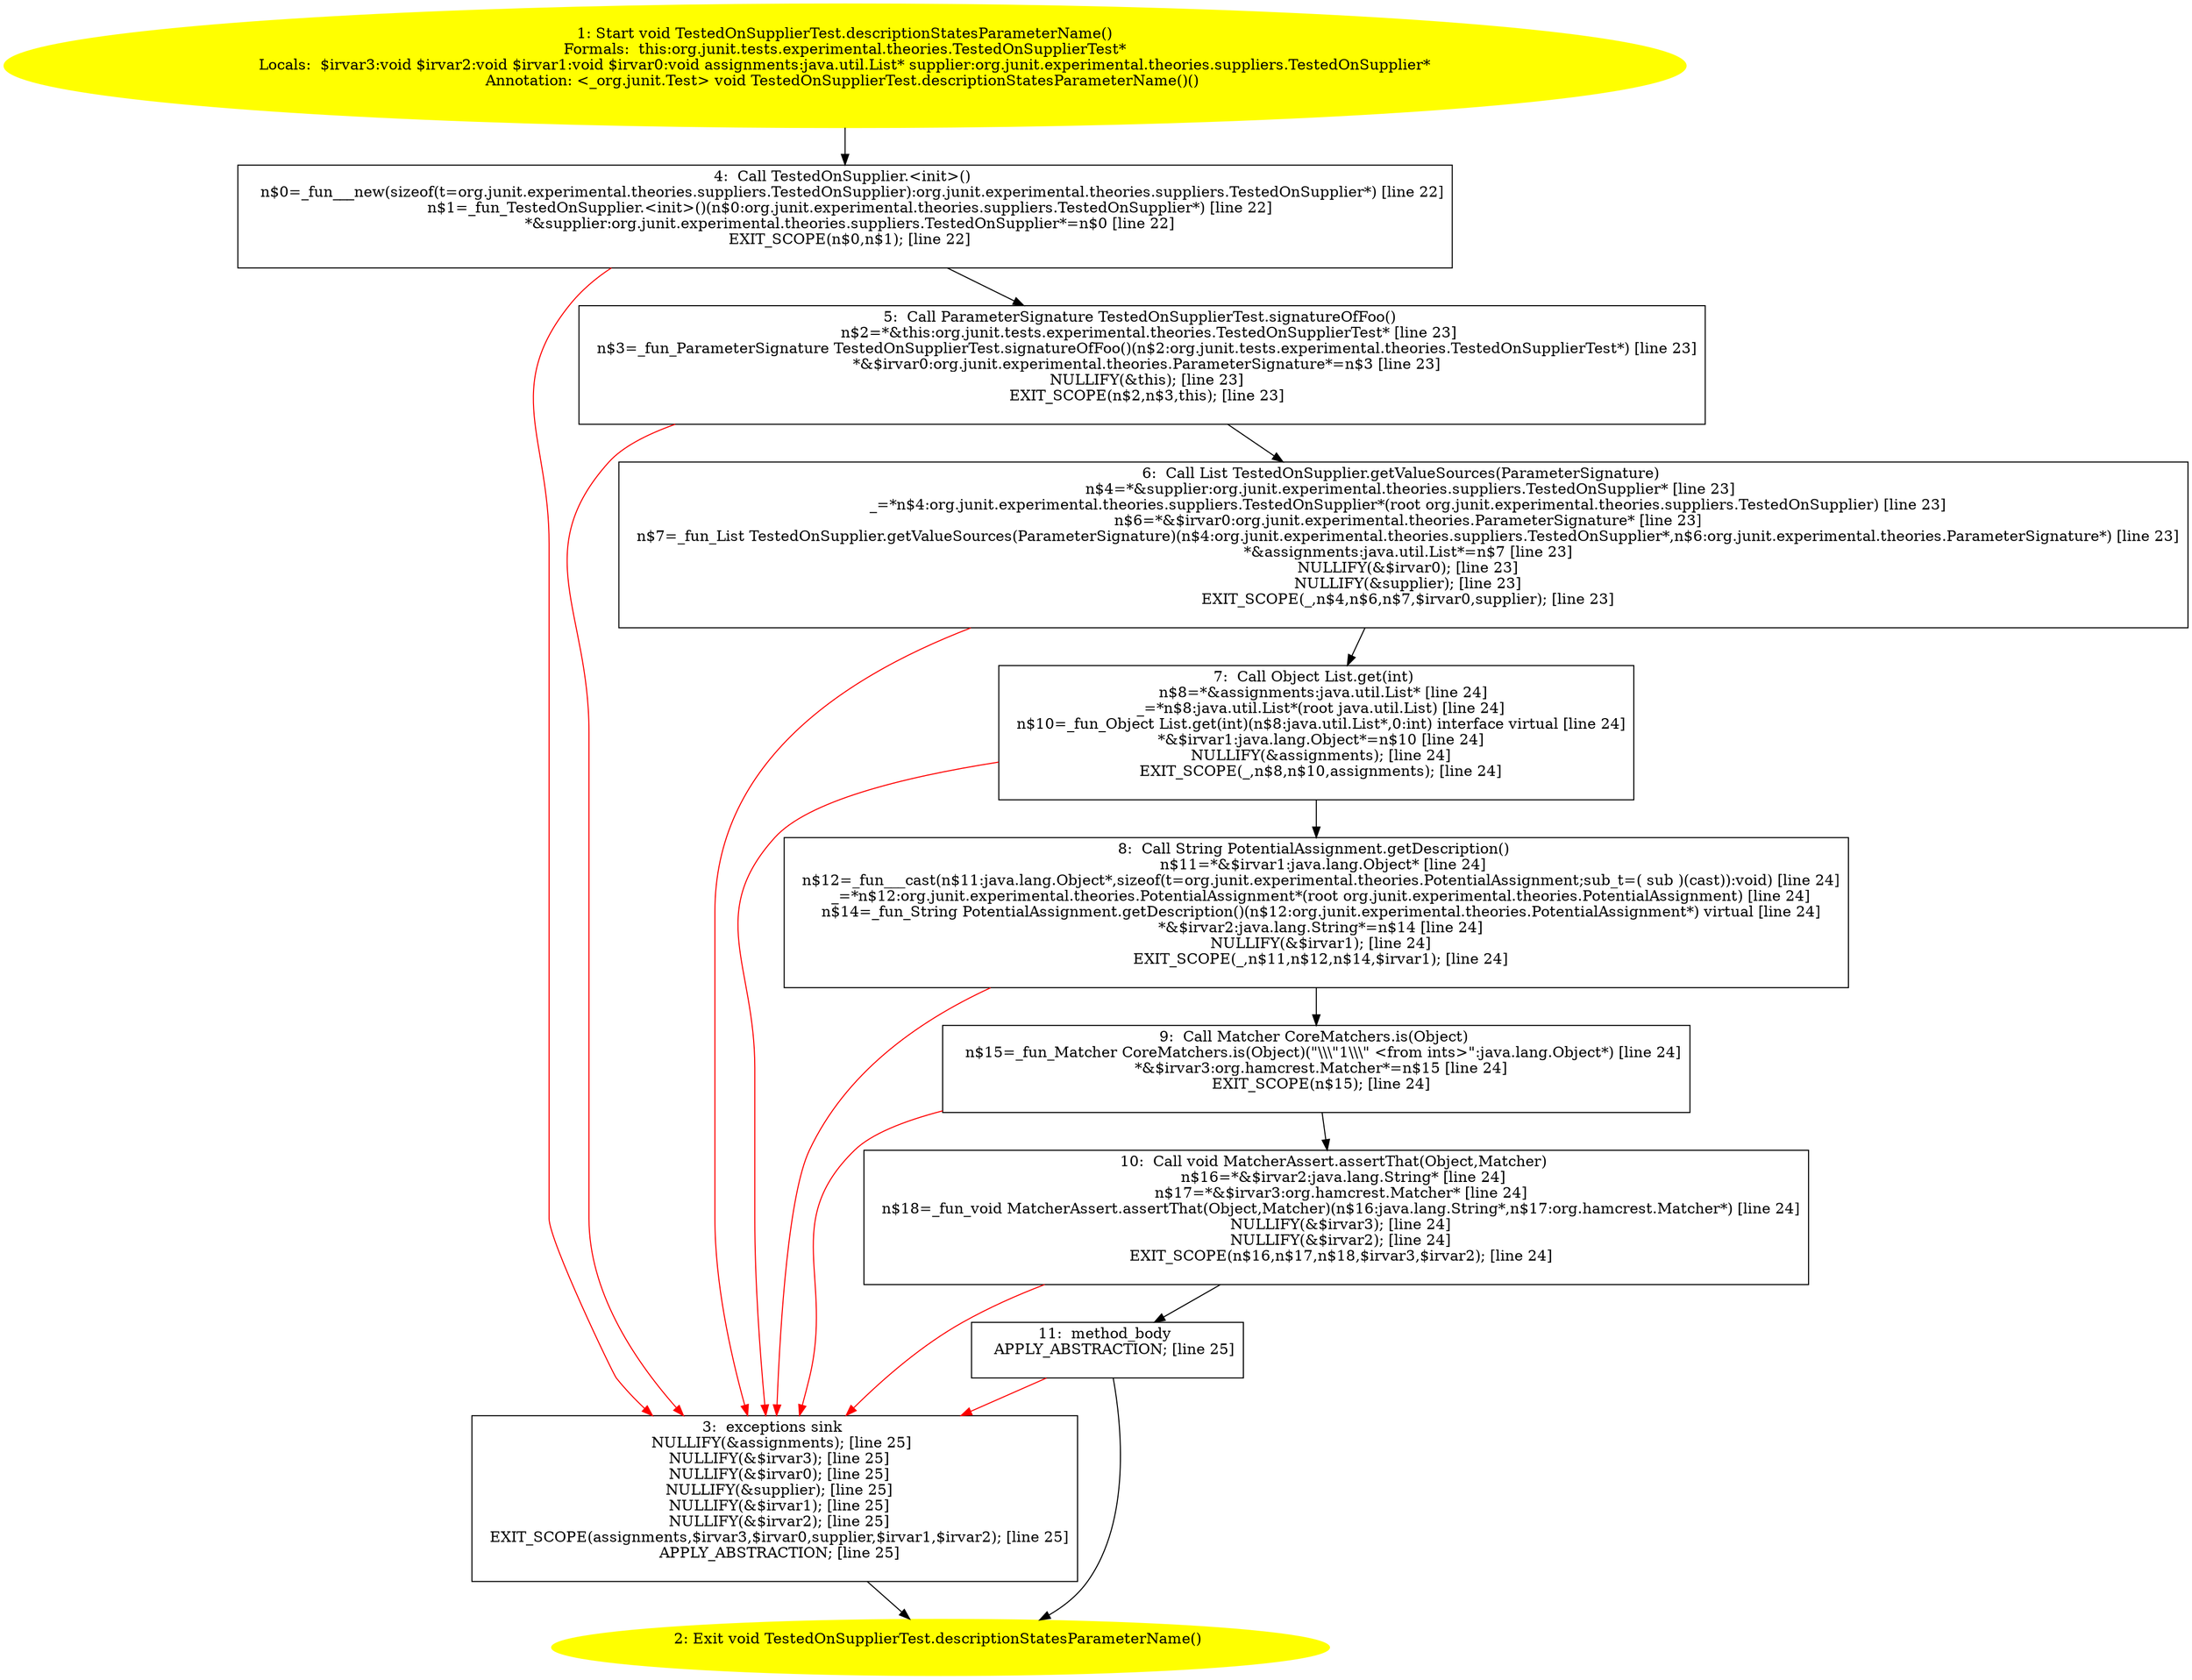 /* @generated */
digraph cfg {
"org.junit.tests.experimental.theories.TestedOnSupplierTest.descriptionStatesParameterName():void.3b92e4b23859269a958f7483c76f4382_1" [label="1: Start void TestedOnSupplierTest.descriptionStatesParameterName()\nFormals:  this:org.junit.tests.experimental.theories.TestedOnSupplierTest*\nLocals:  $irvar3:void $irvar2:void $irvar1:void $irvar0:void assignments:java.util.List* supplier:org.junit.experimental.theories.suppliers.TestedOnSupplier*\nAnnotation: <_org.junit.Test> void TestedOnSupplierTest.descriptionStatesParameterName()() \n  " color=yellow style=filled]
	

	 "org.junit.tests.experimental.theories.TestedOnSupplierTest.descriptionStatesParameterName():void.3b92e4b23859269a958f7483c76f4382_1" -> "org.junit.tests.experimental.theories.TestedOnSupplierTest.descriptionStatesParameterName():void.3b92e4b23859269a958f7483c76f4382_4" ;
"org.junit.tests.experimental.theories.TestedOnSupplierTest.descriptionStatesParameterName():void.3b92e4b23859269a958f7483c76f4382_2" [label="2: Exit void TestedOnSupplierTest.descriptionStatesParameterName() \n  " color=yellow style=filled]
	

"org.junit.tests.experimental.theories.TestedOnSupplierTest.descriptionStatesParameterName():void.3b92e4b23859269a958f7483c76f4382_3" [label="3:  exceptions sink \n   NULLIFY(&assignments); [line 25]\n  NULLIFY(&$irvar3); [line 25]\n  NULLIFY(&$irvar0); [line 25]\n  NULLIFY(&supplier); [line 25]\n  NULLIFY(&$irvar1); [line 25]\n  NULLIFY(&$irvar2); [line 25]\n  EXIT_SCOPE(assignments,$irvar3,$irvar0,supplier,$irvar1,$irvar2); [line 25]\n  APPLY_ABSTRACTION; [line 25]\n " shape="box"]
	

	 "org.junit.tests.experimental.theories.TestedOnSupplierTest.descriptionStatesParameterName():void.3b92e4b23859269a958f7483c76f4382_3" -> "org.junit.tests.experimental.theories.TestedOnSupplierTest.descriptionStatesParameterName():void.3b92e4b23859269a958f7483c76f4382_2" ;
"org.junit.tests.experimental.theories.TestedOnSupplierTest.descriptionStatesParameterName():void.3b92e4b23859269a958f7483c76f4382_4" [label="4:  Call TestedOnSupplier.<init>() \n   n$0=_fun___new(sizeof(t=org.junit.experimental.theories.suppliers.TestedOnSupplier):org.junit.experimental.theories.suppliers.TestedOnSupplier*) [line 22]\n  n$1=_fun_TestedOnSupplier.<init>()(n$0:org.junit.experimental.theories.suppliers.TestedOnSupplier*) [line 22]\n  *&supplier:org.junit.experimental.theories.suppliers.TestedOnSupplier*=n$0 [line 22]\n  EXIT_SCOPE(n$0,n$1); [line 22]\n " shape="box"]
	

	 "org.junit.tests.experimental.theories.TestedOnSupplierTest.descriptionStatesParameterName():void.3b92e4b23859269a958f7483c76f4382_4" -> "org.junit.tests.experimental.theories.TestedOnSupplierTest.descriptionStatesParameterName():void.3b92e4b23859269a958f7483c76f4382_5" ;
	 "org.junit.tests.experimental.theories.TestedOnSupplierTest.descriptionStatesParameterName():void.3b92e4b23859269a958f7483c76f4382_4" -> "org.junit.tests.experimental.theories.TestedOnSupplierTest.descriptionStatesParameterName():void.3b92e4b23859269a958f7483c76f4382_3" [color="red" ];
"org.junit.tests.experimental.theories.TestedOnSupplierTest.descriptionStatesParameterName():void.3b92e4b23859269a958f7483c76f4382_5" [label="5:  Call ParameterSignature TestedOnSupplierTest.signatureOfFoo() \n   n$2=*&this:org.junit.tests.experimental.theories.TestedOnSupplierTest* [line 23]\n  n$3=_fun_ParameterSignature TestedOnSupplierTest.signatureOfFoo()(n$2:org.junit.tests.experimental.theories.TestedOnSupplierTest*) [line 23]\n  *&$irvar0:org.junit.experimental.theories.ParameterSignature*=n$3 [line 23]\n  NULLIFY(&this); [line 23]\n  EXIT_SCOPE(n$2,n$3,this); [line 23]\n " shape="box"]
	

	 "org.junit.tests.experimental.theories.TestedOnSupplierTest.descriptionStatesParameterName():void.3b92e4b23859269a958f7483c76f4382_5" -> "org.junit.tests.experimental.theories.TestedOnSupplierTest.descriptionStatesParameterName():void.3b92e4b23859269a958f7483c76f4382_6" ;
	 "org.junit.tests.experimental.theories.TestedOnSupplierTest.descriptionStatesParameterName():void.3b92e4b23859269a958f7483c76f4382_5" -> "org.junit.tests.experimental.theories.TestedOnSupplierTest.descriptionStatesParameterName():void.3b92e4b23859269a958f7483c76f4382_3" [color="red" ];
"org.junit.tests.experimental.theories.TestedOnSupplierTest.descriptionStatesParameterName():void.3b92e4b23859269a958f7483c76f4382_6" [label="6:  Call List TestedOnSupplier.getValueSources(ParameterSignature) \n   n$4=*&supplier:org.junit.experimental.theories.suppliers.TestedOnSupplier* [line 23]\n  _=*n$4:org.junit.experimental.theories.suppliers.TestedOnSupplier*(root org.junit.experimental.theories.suppliers.TestedOnSupplier) [line 23]\n  n$6=*&$irvar0:org.junit.experimental.theories.ParameterSignature* [line 23]\n  n$7=_fun_List TestedOnSupplier.getValueSources(ParameterSignature)(n$4:org.junit.experimental.theories.suppliers.TestedOnSupplier*,n$6:org.junit.experimental.theories.ParameterSignature*) [line 23]\n  *&assignments:java.util.List*=n$7 [line 23]\n  NULLIFY(&$irvar0); [line 23]\n  NULLIFY(&supplier); [line 23]\n  EXIT_SCOPE(_,n$4,n$6,n$7,$irvar0,supplier); [line 23]\n " shape="box"]
	

	 "org.junit.tests.experimental.theories.TestedOnSupplierTest.descriptionStatesParameterName():void.3b92e4b23859269a958f7483c76f4382_6" -> "org.junit.tests.experimental.theories.TestedOnSupplierTest.descriptionStatesParameterName():void.3b92e4b23859269a958f7483c76f4382_7" ;
	 "org.junit.tests.experimental.theories.TestedOnSupplierTest.descriptionStatesParameterName():void.3b92e4b23859269a958f7483c76f4382_6" -> "org.junit.tests.experimental.theories.TestedOnSupplierTest.descriptionStatesParameterName():void.3b92e4b23859269a958f7483c76f4382_3" [color="red" ];
"org.junit.tests.experimental.theories.TestedOnSupplierTest.descriptionStatesParameterName():void.3b92e4b23859269a958f7483c76f4382_7" [label="7:  Call Object List.get(int) \n   n$8=*&assignments:java.util.List* [line 24]\n  _=*n$8:java.util.List*(root java.util.List) [line 24]\n  n$10=_fun_Object List.get(int)(n$8:java.util.List*,0:int) interface virtual [line 24]\n  *&$irvar1:java.lang.Object*=n$10 [line 24]\n  NULLIFY(&assignments); [line 24]\n  EXIT_SCOPE(_,n$8,n$10,assignments); [line 24]\n " shape="box"]
	

	 "org.junit.tests.experimental.theories.TestedOnSupplierTest.descriptionStatesParameterName():void.3b92e4b23859269a958f7483c76f4382_7" -> "org.junit.tests.experimental.theories.TestedOnSupplierTest.descriptionStatesParameterName():void.3b92e4b23859269a958f7483c76f4382_8" ;
	 "org.junit.tests.experimental.theories.TestedOnSupplierTest.descriptionStatesParameterName():void.3b92e4b23859269a958f7483c76f4382_7" -> "org.junit.tests.experimental.theories.TestedOnSupplierTest.descriptionStatesParameterName():void.3b92e4b23859269a958f7483c76f4382_3" [color="red" ];
"org.junit.tests.experimental.theories.TestedOnSupplierTest.descriptionStatesParameterName():void.3b92e4b23859269a958f7483c76f4382_8" [label="8:  Call String PotentialAssignment.getDescription() \n   n$11=*&$irvar1:java.lang.Object* [line 24]\n  n$12=_fun___cast(n$11:java.lang.Object*,sizeof(t=org.junit.experimental.theories.PotentialAssignment;sub_t=( sub )(cast)):void) [line 24]\n  _=*n$12:org.junit.experimental.theories.PotentialAssignment*(root org.junit.experimental.theories.PotentialAssignment) [line 24]\n  n$14=_fun_String PotentialAssignment.getDescription()(n$12:org.junit.experimental.theories.PotentialAssignment*) virtual [line 24]\n  *&$irvar2:java.lang.String*=n$14 [line 24]\n  NULLIFY(&$irvar1); [line 24]\n  EXIT_SCOPE(_,n$11,n$12,n$14,$irvar1); [line 24]\n " shape="box"]
	

	 "org.junit.tests.experimental.theories.TestedOnSupplierTest.descriptionStatesParameterName():void.3b92e4b23859269a958f7483c76f4382_8" -> "org.junit.tests.experimental.theories.TestedOnSupplierTest.descriptionStatesParameterName():void.3b92e4b23859269a958f7483c76f4382_9" ;
	 "org.junit.tests.experimental.theories.TestedOnSupplierTest.descriptionStatesParameterName():void.3b92e4b23859269a958f7483c76f4382_8" -> "org.junit.tests.experimental.theories.TestedOnSupplierTest.descriptionStatesParameterName():void.3b92e4b23859269a958f7483c76f4382_3" [color="red" ];
"org.junit.tests.experimental.theories.TestedOnSupplierTest.descriptionStatesParameterName():void.3b92e4b23859269a958f7483c76f4382_9" [label="9:  Call Matcher CoreMatchers.is(Object) \n   n$15=_fun_Matcher CoreMatchers.is(Object)(\"\\\\\\\"1\\\\\\\" <from ints>\":java.lang.Object*) [line 24]\n  *&$irvar3:org.hamcrest.Matcher*=n$15 [line 24]\n  EXIT_SCOPE(n$15); [line 24]\n " shape="box"]
	

	 "org.junit.tests.experimental.theories.TestedOnSupplierTest.descriptionStatesParameterName():void.3b92e4b23859269a958f7483c76f4382_9" -> "org.junit.tests.experimental.theories.TestedOnSupplierTest.descriptionStatesParameterName():void.3b92e4b23859269a958f7483c76f4382_10" ;
	 "org.junit.tests.experimental.theories.TestedOnSupplierTest.descriptionStatesParameterName():void.3b92e4b23859269a958f7483c76f4382_9" -> "org.junit.tests.experimental.theories.TestedOnSupplierTest.descriptionStatesParameterName():void.3b92e4b23859269a958f7483c76f4382_3" [color="red" ];
"org.junit.tests.experimental.theories.TestedOnSupplierTest.descriptionStatesParameterName():void.3b92e4b23859269a958f7483c76f4382_10" [label="10:  Call void MatcherAssert.assertThat(Object,Matcher) \n   n$16=*&$irvar2:java.lang.String* [line 24]\n  n$17=*&$irvar3:org.hamcrest.Matcher* [line 24]\n  n$18=_fun_void MatcherAssert.assertThat(Object,Matcher)(n$16:java.lang.String*,n$17:org.hamcrest.Matcher*) [line 24]\n  NULLIFY(&$irvar3); [line 24]\n  NULLIFY(&$irvar2); [line 24]\n  EXIT_SCOPE(n$16,n$17,n$18,$irvar3,$irvar2); [line 24]\n " shape="box"]
	

	 "org.junit.tests.experimental.theories.TestedOnSupplierTest.descriptionStatesParameterName():void.3b92e4b23859269a958f7483c76f4382_10" -> "org.junit.tests.experimental.theories.TestedOnSupplierTest.descriptionStatesParameterName():void.3b92e4b23859269a958f7483c76f4382_11" ;
	 "org.junit.tests.experimental.theories.TestedOnSupplierTest.descriptionStatesParameterName():void.3b92e4b23859269a958f7483c76f4382_10" -> "org.junit.tests.experimental.theories.TestedOnSupplierTest.descriptionStatesParameterName():void.3b92e4b23859269a958f7483c76f4382_3" [color="red" ];
"org.junit.tests.experimental.theories.TestedOnSupplierTest.descriptionStatesParameterName():void.3b92e4b23859269a958f7483c76f4382_11" [label="11:  method_body \n   APPLY_ABSTRACTION; [line 25]\n " shape="box"]
	

	 "org.junit.tests.experimental.theories.TestedOnSupplierTest.descriptionStatesParameterName():void.3b92e4b23859269a958f7483c76f4382_11" -> "org.junit.tests.experimental.theories.TestedOnSupplierTest.descriptionStatesParameterName():void.3b92e4b23859269a958f7483c76f4382_2" ;
	 "org.junit.tests.experimental.theories.TestedOnSupplierTest.descriptionStatesParameterName():void.3b92e4b23859269a958f7483c76f4382_11" -> "org.junit.tests.experimental.theories.TestedOnSupplierTest.descriptionStatesParameterName():void.3b92e4b23859269a958f7483c76f4382_3" [color="red" ];
}

